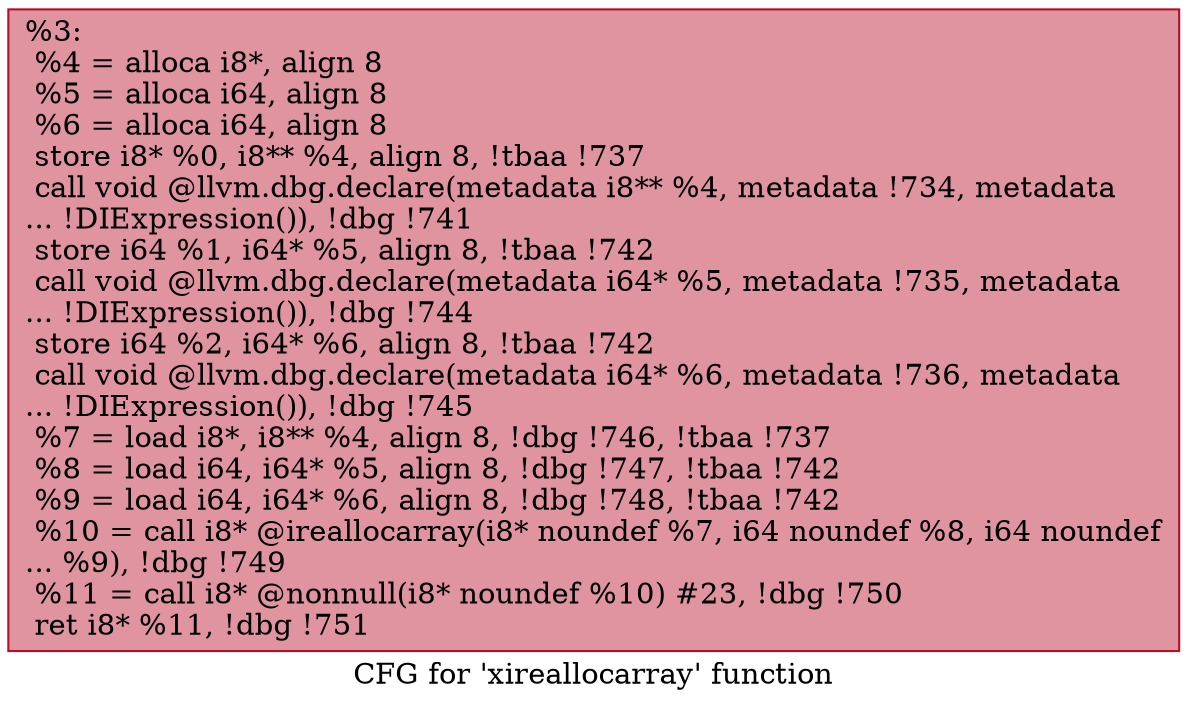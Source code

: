 digraph "CFG for 'xireallocarray' function" {
	label="CFG for 'xireallocarray' function";

	Node0xa69100 [shape=record,color="#b70d28ff", style=filled, fillcolor="#b70d2870",label="{%3:\l  %4 = alloca i8*, align 8\l  %5 = alloca i64, align 8\l  %6 = alloca i64, align 8\l  store i8* %0, i8** %4, align 8, !tbaa !737\l  call void @llvm.dbg.declare(metadata i8** %4, metadata !734, metadata\l... !DIExpression()), !dbg !741\l  store i64 %1, i64* %5, align 8, !tbaa !742\l  call void @llvm.dbg.declare(metadata i64* %5, metadata !735, metadata\l... !DIExpression()), !dbg !744\l  store i64 %2, i64* %6, align 8, !tbaa !742\l  call void @llvm.dbg.declare(metadata i64* %6, metadata !736, metadata\l... !DIExpression()), !dbg !745\l  %7 = load i8*, i8** %4, align 8, !dbg !746, !tbaa !737\l  %8 = load i64, i64* %5, align 8, !dbg !747, !tbaa !742\l  %9 = load i64, i64* %6, align 8, !dbg !748, !tbaa !742\l  %10 = call i8* @ireallocarray(i8* noundef %7, i64 noundef %8, i64 noundef\l... %9), !dbg !749\l  %11 = call i8* @nonnull(i8* noundef %10) #23, !dbg !750\l  ret i8* %11, !dbg !751\l}"];
}
